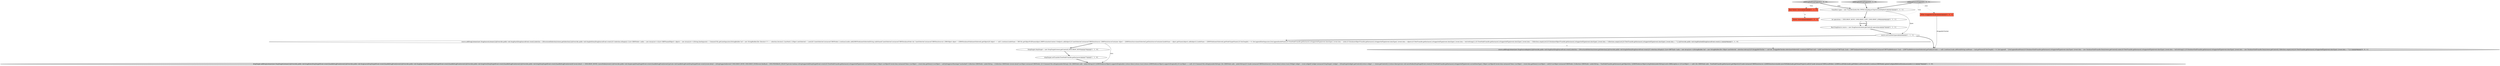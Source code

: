 digraph {
1 [style = filled, label = "source.setTransfer(types)@@@8@@@['1', '1', '1']", fillcolor = white, shape = ellipse image = "AAA0AAABBB1BBB"];
4 [style = filled, label = "addDragAndDropSupport['1', '0', '0']", fillcolor = lightgray, shape = diamond image = "AAA0AAABBB1BBB"];
14 [style = filled, label = "addDragSourceSupport['0', '0', '1']", fillcolor = lightgray, shape = diamond image = "AAA0AAABBB3BBB"];
3 [style = filled, label = "dropTarget.addDropListener(new DropTargetListener(){@Override public void dragEnter(DropTargetEvent event){handleDragEvent(event)}@Override public void dragLeave(DropTargetEvent event){handleDragEvent(event)}@Override public void dragOperationChanged(DropTargetEvent event){handleDragEvent(event)}@Override public void dragOver(DropTargetEvent event){handleDragEvent(event)}@Override public void drop(DropTargetEvent event){handleDragEvent(event)if (event.detail == DND.DROP_MOVE) {moveNodes(event)}}@Override public void dropAccept(DropTargetEvent event){handleDragEvent(event)}private void handleDragEvent(DropTargetEvent event){event.detail = isDropSupported(event)? DND.DROP_MOVE: DND.DROP_NONEevent.feedback = DND.FEEDBACK_SELECT}private boolean isDropSupported(DropTargetEvent event){if (TreeNodeTransfer.getInstance().isSupportedType(event.currentDataType)) {Object curObjectif (event.item instanceof Item) {curObject = event.item.getData()}{curObject = null}@SuppressWarnings(\"unchecked\") Collection<DBNNode> nodesToDrop = (Collection<DBNNode>)event.dataif (curObject instanceof DBNNode) {if (!CommonUtils.isEmpty(nodesToDrop)) {for (DBNNode node : nodesToDrop){if (!((DBNNode)curObject).supportsDrop(node)) {return false}}return true}{return ((DBNNode)curObject).supportsDrop(null)}}if (curObject == null) {if (!CommonUtils.isEmpty(nodesToDrop)) {for (DBNNode node : nodesToDrop){if (!(node instanceof DBNDataSource)) {return false}}return true}{Widget widget = event.widgetif (widget instanceof DropTarget) {widget = ((DropTarget)widget).getControl()}return widget == viewer.getControl()}}}return false}private void moveNodes(DropTargetEvent event){if (TreeNodeTransfer.getInstance().isSupportedType(event.currentDataType)) {Object curObjectif (event.item instanceof Item) {curObject = event.item.getData()}{curObject = null}if (curObject instanceof DBNNode) {Collection<DBNNode> nodesToDrop = TreeNodeTransfer.getInstance().getObject()try {((DBNNode)curObject).dropNodes(nodesToDrop)}catch (DBException e) }if (curObject == null) {for (DBNNode node : TreeNodeTransfer.getInstance().getObject()){if (node instanceof DBNDataSource) {((DBNDataSource)node).moveToFolder(node.getOwnerProject(),null)}if (node instanceof DBNLocalFolder) {((DBNLocalFolder)node).getFolder().setParent(null)}{continue}DBNModel.updateConfigAndRefreshDatabases(node)}}}}})@@@78@@@['1', '1', '0']", fillcolor = lightgray, shape = ellipse image = "AAA0AAABBB1BBB"];
0 [style = filled, label = "final DragSource source = new DragSource(viewer.getControl(),operations)@@@7@@@['1', '1', '1']", fillcolor = white, shape = ellipse image = "AAA0AAABBB1BBB"];
2 [style = filled, label = "dropTarget.setTransfer(TreeNodeTransfer.getInstance())@@@77@@@['1', '1', '0']", fillcolor = white, shape = ellipse image = "AAA0AAABBB1BBB"];
11 [style = filled, label = "IFilter draggableChecker@@@2@@@['0', '0', '1']", fillcolor = tomato, shape = box image = "AAA0AAABBB3BBB"];
5 [style = filled, label = "final Viewer viewer@@@2@@@['1', '1', '0']", fillcolor = tomato, shape = box image = "AAA0AAABBB1BBB"];
9 [style = filled, label = "int operations = DND.DROP_MOVE | DND.DROP_COPY | DND.DROP_LINK@@@6@@@['1', '1', '1']", fillcolor = white, shape = ellipse image = "AAA0AAABBB1BBB"];
7 [style = filled, label = "Transfer(( types = new Transfer((((edu.fdu.CPPDG.tinypdg.pe.ExpressionInfo@b2518@@@3@@@['1', '1', '1']", fillcolor = white, shape = ellipse image = "AAA0AAABBB1BBB"];
10 [style = filled, label = "addDragAndDropSupport['0', '1', '0']", fillcolor = lightgray, shape = diamond image = "AAA0AAABBB2BBB"];
8 [style = filled, label = "DropTarget dropTarget = new DropTarget(viewer.getControl(),DND.DROP_MOVE)@@@76@@@['1', '1', '0']", fillcolor = white, shape = ellipse image = "AAA0AAABBB1BBB"];
6 [style = filled, label = "source.addDragListener(new DragSourceListener(){@Override public void dragStart(DragSourceEvent event){selection = (IStructuredSelection)viewer.getSelection()}@Override public void dragSetData(DragSourceEvent event){if (!selection.isEmpty()) {List<DBNNode> nodes = new ArrayList<>()List<DBPNamedObject> objects = new ArrayList<>()String lineSeparator = CommonUtils.getLineSeparator()StringBuilder buf = new StringBuilder()for (Iterator<?> i = selection.iterator() i.hasNext() ){Object nextSelected = i.next()if (!(nextSelected instanceof DBNNode)) {continue}nodes.add((DBNNode)nextSelected)String nodeNameif (nextSelected instanceof DBNDatabaseNode && !(nextSelected instanceof DBNDataSource)) {DBSObject object = ((DBNDatabaseNode)nextSelected).getObject()if (object == null) {continue}nodeName = DBUtils.getObjectFullName(object,DBPEvaluationContext.UI)objects.add(object)}if (nextSelected instanceof DBNDataSource) {DBPDataSourceContainer object = ((DBNDataSource)nextSelected).getDataSourceContainer()nodeName = object.getName()objects.add(object)}{nodeName = ((DBNNode)nextSelected).getNodeTargetName()}if (buf.length() > 0) {buf.append(lineSeparator)}buf.append(nodeName)}if (TreeNodeTransfer.getInstance().isSupportedType(event.dataType)) {event.data = nodes}if (DatabaseObjectTransfer.getInstance().isSupportedType(event.dataType)) {event.data = objects}if (TextTransfer.getInstance().isSupportedType(event.dataType)) {event.data = buf.toString()}}{if (TreeNodeTransfer.getInstance().isSupportedType(event.dataType)) {event.data = Collections.emptyList()}if (DatabaseObjectTransfer.getInstance().isSupportedType(event.dataType)) {event.data = Collections.emptyList()}if (TextTransfer.getInstance().isSupportedType(event.dataType)) {event.data = \"\"}}}@Override public void dragFinished(DragSourceEvent event){}})@@@9@@@['1', '1', '0']", fillcolor = white, shape = ellipse image = "AAA0AAABBB1BBB"];
13 [style = filled, label = "Viewer viewer@@@2@@@['0', '0', '1']", fillcolor = tomato, shape = box image = "AAA0AAABBB3BBB"];
12 [style = filled, label = "source.addDragListener(new DragSourceAdapter(){@Override public void dragStart(DragSourceEvent event){selection = (IStructuredSelection)viewer.getSelection()}@Override public void dragSetData(DragSourceEvent event){if (!selection.isEmpty()) {List<DBTTask> tasks = new ArrayList<>()StringBuilder buf = new StringBuilder()for (Object nextSelected : selection.toArray()){if (draggableChecker != null && !draggableChecker.select(nextSelected)) {continue}DBTTask task = nullif (nextSelected instanceof DBTTask) {task = (DBTTask)nextSelected}if (nextSelected instanceof DBTTaskReference) {task = ((DBTTaskReference)nextSelected).getTask()}if (task == null) {continue}tasks.add(task)String taskName = task.getName()if (buf.length() > 0) {buf.append(\", \")}buf.append(taskName)}if (DatabaseTaskTransfer.getInstance().isSupportedType(event.dataType)) {event.data = new DatabaseTaskTransfer.Data(viewer.getControl(),tasks)}if (TextTransfer.getInstance().isSupportedType(event.dataType)) {event.data = buf.toString()}}{if (DatabaseTaskTransfer.getInstance().isSupportedType(event.dataType)) {event.data = new DatabaseTaskTransfer.Data(viewer.getControl(),Collections.emptyList())}if (TextTransfer.getInstance().isSupportedType(event.dataType)) {event.data = \"\"}}}})@@@9@@@['0', '0', '1']", fillcolor = lightgray, shape = ellipse image = "AAA0AAABBB3BBB"];
14->7 [style = bold, label=""];
5->13 [style = dashed, label="0"];
4->7 [style = bold, label=""];
7->1 [style = solid, label="types"];
9->0 [style = solid, label="operations"];
6->3 [style = solid, label="data"];
7->9 [style = bold, label=""];
1->12 [style = bold, label=""];
9->0 [style = bold, label=""];
1->6 [style = bold, label=""];
6->8 [style = bold, label=""];
0->1 [style = bold, label=""];
2->3 [style = bold, label=""];
6->12 [style = dashed, label="0"];
10->7 [style = bold, label=""];
8->2 [style = bold, label=""];
14->13 [style = dotted, label="true"];
4->5 [style = dotted, label="true"];
14->11 [style = dotted, label="true"];
11->12 [style = solid, label="draggableChecker"];
10->5 [style = dotted, label="true"];
}
